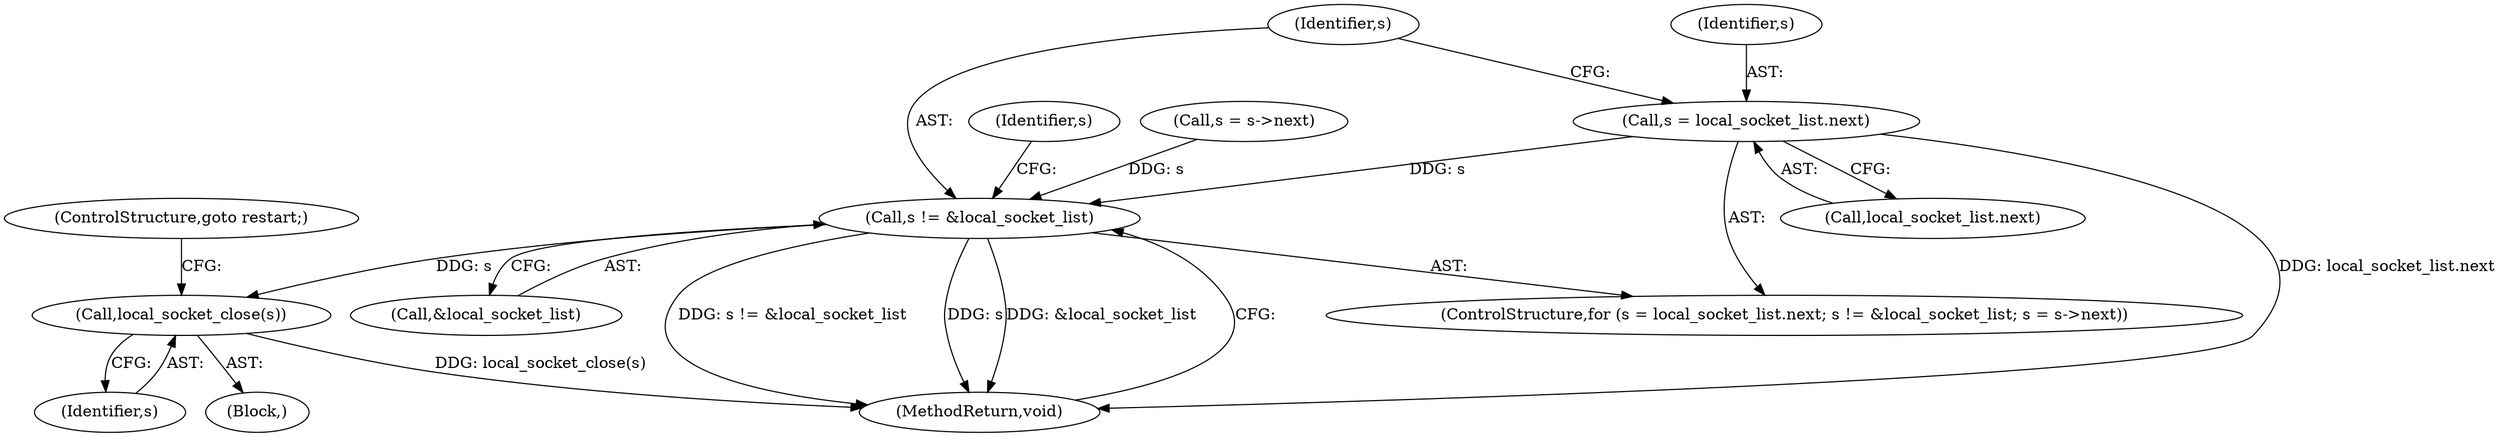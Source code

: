 digraph "0_Android_268068f25673242d1d5130d96202d3288c91b700@API" {
"1000113" [label="(Call,s = local_socket_list.next)"];
"1000118" [label="(Call,s != &local_socket_list)"];
"1000147" [label="(Call,local_socket_close(s))"];
"1000150" [label="(MethodReturn,void)"];
"1000120" [label="(Call,&local_socket_list)"];
"1000113" [label="(Call,s = local_socket_list.next)"];
"1000115" [label="(Call,local_socket_list.next)"];
"1000118" [label="(Call,s != &local_socket_list)"];
"1000149" [label="(ControlStructure,goto restart;)"];
"1000132" [label="(Identifier,s)"];
"1000119" [label="(Identifier,s)"];
"1000112" [label="(ControlStructure,for (s = local_socket_list.next; s != &local_socket_list; s = s->next))"];
"1000147" [label="(Call,local_socket_close(s))"];
"1000146" [label="(Block,)"];
"1000148" [label="(Identifier,s)"];
"1000114" [label="(Identifier,s)"];
"1000122" [label="(Call,s = s->next)"];
"1000113" -> "1000112"  [label="AST: "];
"1000113" -> "1000115"  [label="CFG: "];
"1000114" -> "1000113"  [label="AST: "];
"1000115" -> "1000113"  [label="AST: "];
"1000119" -> "1000113"  [label="CFG: "];
"1000113" -> "1000150"  [label="DDG: local_socket_list.next"];
"1000113" -> "1000118"  [label="DDG: s"];
"1000118" -> "1000112"  [label="AST: "];
"1000118" -> "1000120"  [label="CFG: "];
"1000119" -> "1000118"  [label="AST: "];
"1000120" -> "1000118"  [label="AST: "];
"1000132" -> "1000118"  [label="CFG: "];
"1000150" -> "1000118"  [label="CFG: "];
"1000118" -> "1000150"  [label="DDG: s != &local_socket_list"];
"1000118" -> "1000150"  [label="DDG: s"];
"1000118" -> "1000150"  [label="DDG: &local_socket_list"];
"1000122" -> "1000118"  [label="DDG: s"];
"1000118" -> "1000147"  [label="DDG: s"];
"1000147" -> "1000146"  [label="AST: "];
"1000147" -> "1000148"  [label="CFG: "];
"1000148" -> "1000147"  [label="AST: "];
"1000149" -> "1000147"  [label="CFG: "];
"1000147" -> "1000150"  [label="DDG: local_socket_close(s)"];
}
